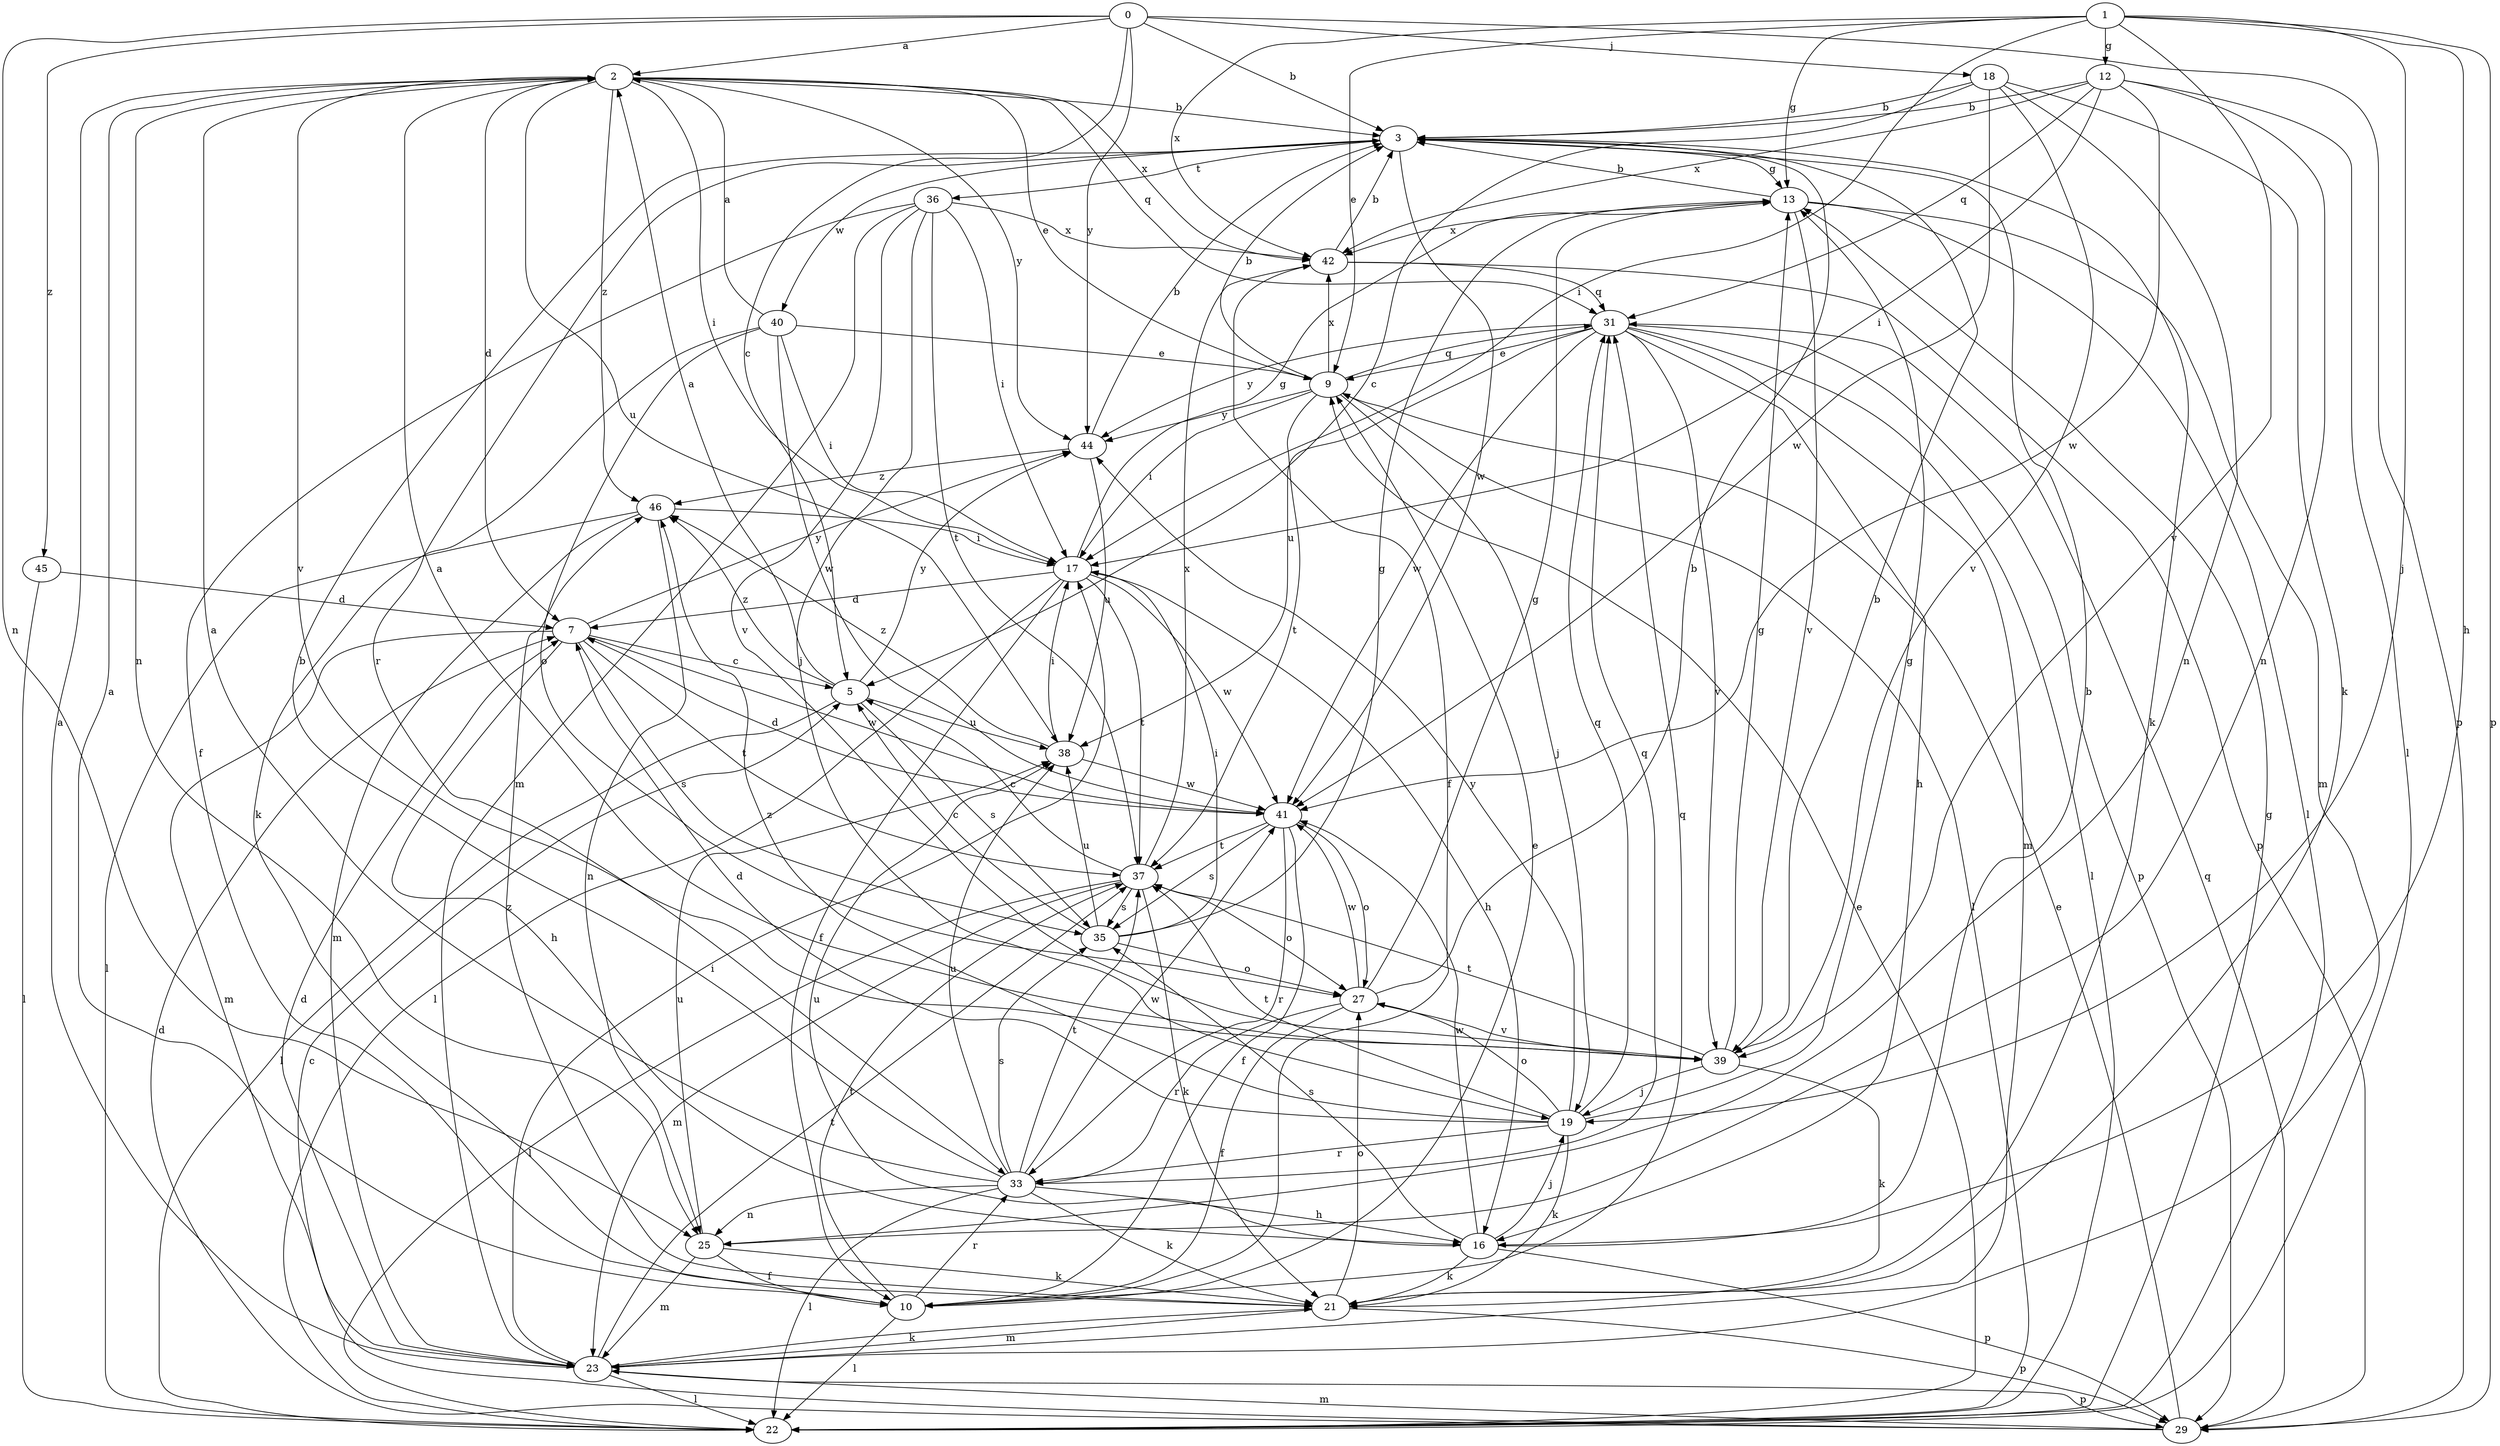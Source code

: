 strict digraph  {
0;
1;
2;
3;
5;
7;
9;
10;
12;
13;
16;
17;
18;
19;
21;
22;
23;
25;
27;
29;
31;
33;
35;
36;
37;
38;
39;
40;
41;
42;
44;
45;
46;
0 -> 2  [label=a];
0 -> 3  [label=b];
0 -> 5  [label=c];
0 -> 18  [label=j];
0 -> 25  [label=n];
0 -> 29  [label=p];
0 -> 44  [label=y];
0 -> 45  [label=z];
1 -> 9  [label=e];
1 -> 12  [label=g];
1 -> 13  [label=g];
1 -> 16  [label=h];
1 -> 17  [label=i];
1 -> 19  [label=j];
1 -> 29  [label=p];
1 -> 39  [label=v];
1 -> 42  [label=x];
2 -> 3  [label=b];
2 -> 7  [label=d];
2 -> 9  [label=e];
2 -> 17  [label=i];
2 -> 25  [label=n];
2 -> 31  [label=q];
2 -> 38  [label=u];
2 -> 39  [label=v];
2 -> 42  [label=x];
2 -> 44  [label=y];
2 -> 46  [label=z];
3 -> 13  [label=g];
3 -> 21  [label=k];
3 -> 33  [label=r];
3 -> 36  [label=t];
3 -> 40  [label=w];
3 -> 41  [label=w];
5 -> 2  [label=a];
5 -> 22  [label=l];
5 -> 35  [label=s];
5 -> 38  [label=u];
5 -> 44  [label=y];
5 -> 46  [label=z];
7 -> 5  [label=c];
7 -> 16  [label=h];
7 -> 23  [label=m];
7 -> 35  [label=s];
7 -> 37  [label=t];
7 -> 41  [label=w];
7 -> 44  [label=y];
9 -> 3  [label=b];
9 -> 17  [label=i];
9 -> 19  [label=j];
9 -> 22  [label=l];
9 -> 31  [label=q];
9 -> 37  [label=t];
9 -> 42  [label=x];
9 -> 44  [label=y];
10 -> 2  [label=a];
10 -> 9  [label=e];
10 -> 22  [label=l];
10 -> 31  [label=q];
10 -> 33  [label=r];
10 -> 37  [label=t];
12 -> 3  [label=b];
12 -> 17  [label=i];
12 -> 22  [label=l];
12 -> 25  [label=n];
12 -> 31  [label=q];
12 -> 41  [label=w];
12 -> 42  [label=x];
13 -> 3  [label=b];
13 -> 22  [label=l];
13 -> 23  [label=m];
13 -> 39  [label=v];
13 -> 42  [label=x];
16 -> 3  [label=b];
16 -> 19  [label=j];
16 -> 21  [label=k];
16 -> 29  [label=p];
16 -> 35  [label=s];
16 -> 38  [label=u];
16 -> 41  [label=w];
17 -> 7  [label=d];
17 -> 10  [label=f];
17 -> 13  [label=g];
17 -> 16  [label=h];
17 -> 22  [label=l];
17 -> 37  [label=t];
17 -> 41  [label=w];
18 -> 3  [label=b];
18 -> 5  [label=c];
18 -> 21  [label=k];
18 -> 25  [label=n];
18 -> 39  [label=v];
18 -> 41  [label=w];
19 -> 7  [label=d];
19 -> 13  [label=g];
19 -> 21  [label=k];
19 -> 27  [label=o];
19 -> 31  [label=q];
19 -> 33  [label=r];
19 -> 37  [label=t];
19 -> 44  [label=y];
19 -> 46  [label=z];
21 -> 23  [label=m];
21 -> 27  [label=o];
21 -> 29  [label=p];
21 -> 46  [label=z];
22 -> 9  [label=e];
22 -> 13  [label=g];
23 -> 2  [label=a];
23 -> 7  [label=d];
23 -> 17  [label=i];
23 -> 21  [label=k];
23 -> 22  [label=l];
23 -> 29  [label=p];
23 -> 37  [label=t];
25 -> 10  [label=f];
25 -> 21  [label=k];
25 -> 23  [label=m];
25 -> 38  [label=u];
27 -> 3  [label=b];
27 -> 10  [label=f];
27 -> 13  [label=g];
27 -> 33  [label=r];
27 -> 39  [label=v];
27 -> 41  [label=w];
29 -> 5  [label=c];
29 -> 7  [label=d];
29 -> 9  [label=e];
29 -> 23  [label=m];
29 -> 31  [label=q];
31 -> 9  [label=e];
31 -> 16  [label=h];
31 -> 22  [label=l];
31 -> 23  [label=m];
31 -> 29  [label=p];
31 -> 38  [label=u];
31 -> 39  [label=v];
31 -> 41  [label=w];
31 -> 44  [label=y];
33 -> 2  [label=a];
33 -> 3  [label=b];
33 -> 16  [label=h];
33 -> 21  [label=k];
33 -> 22  [label=l];
33 -> 25  [label=n];
33 -> 31  [label=q];
33 -> 35  [label=s];
33 -> 37  [label=t];
33 -> 38  [label=u];
33 -> 41  [label=w];
35 -> 5  [label=c];
35 -> 13  [label=g];
35 -> 17  [label=i];
35 -> 27  [label=o];
35 -> 38  [label=u];
36 -> 10  [label=f];
36 -> 17  [label=i];
36 -> 19  [label=j];
36 -> 23  [label=m];
36 -> 37  [label=t];
36 -> 39  [label=v];
36 -> 42  [label=x];
37 -> 5  [label=c];
37 -> 21  [label=k];
37 -> 22  [label=l];
37 -> 23  [label=m];
37 -> 27  [label=o];
37 -> 35  [label=s];
37 -> 42  [label=x];
38 -> 17  [label=i];
38 -> 41  [label=w];
38 -> 46  [label=z];
39 -> 2  [label=a];
39 -> 3  [label=b];
39 -> 13  [label=g];
39 -> 19  [label=j];
39 -> 21  [label=k];
39 -> 37  [label=t];
40 -> 2  [label=a];
40 -> 9  [label=e];
40 -> 17  [label=i];
40 -> 21  [label=k];
40 -> 27  [label=o];
40 -> 41  [label=w];
41 -> 7  [label=d];
41 -> 10  [label=f];
41 -> 27  [label=o];
41 -> 33  [label=r];
41 -> 35  [label=s];
41 -> 37  [label=t];
42 -> 3  [label=b];
42 -> 10  [label=f];
42 -> 29  [label=p];
42 -> 31  [label=q];
44 -> 3  [label=b];
44 -> 38  [label=u];
44 -> 46  [label=z];
45 -> 7  [label=d];
45 -> 22  [label=l];
46 -> 17  [label=i];
46 -> 22  [label=l];
46 -> 23  [label=m];
46 -> 25  [label=n];
}
